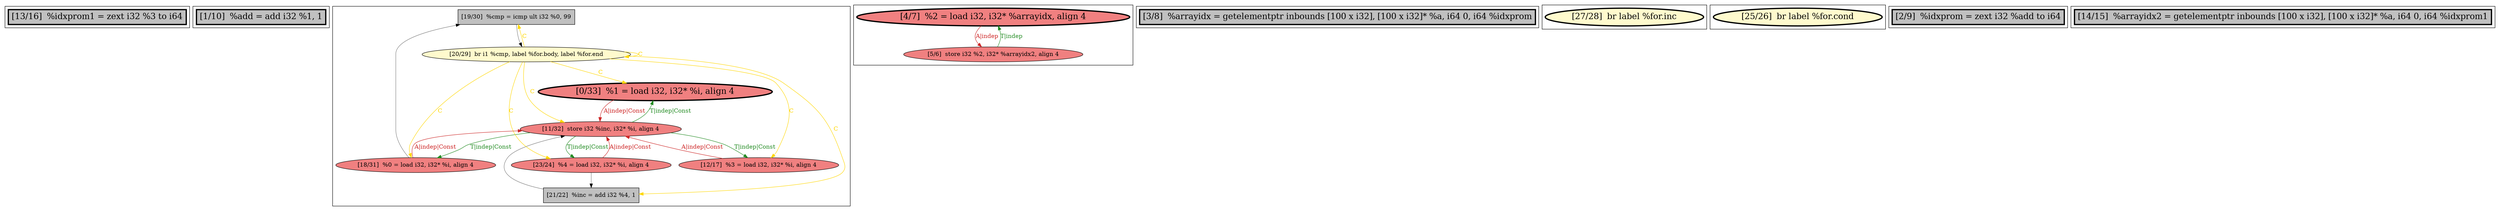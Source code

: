 
digraph G {





subgraph cluster8 {


node170 [penwidth=3.0,fontsize=20,fillcolor=grey,label="[13/16]  %idxprom1 = zext i32 %3 to i64",shape=rectangle,style=filled ]



}

subgraph cluster7 {


node169 [penwidth=3.0,fontsize=20,fillcolor=grey,label="[1/10]  %add = add i32 %1, 1",shape=rectangle,style=filled ]



}

subgraph cluster6 {


node168 [fillcolor=grey,label="[19/30]  %cmp = icmp ult i32 %0, 99",shape=rectangle,style=filled ]
node167 [fillcolor=lightcoral,label="[12/17]  %3 = load i32, i32* %i, align 4",shape=ellipse,style=filled ]
node162 [fillcolor=lightcoral,label="[11/32]  store i32 %inc, i32* %i, align 4",shape=ellipse,style=filled ]
node161 [fillcolor=grey,label="[21/22]  %inc = add i32 %4, 1",shape=rectangle,style=filled ]
node163 [fillcolor=lightcoral,label="[23/24]  %4 = load i32, i32* %i, align 4",shape=ellipse,style=filled ]
node164 [fillcolor=lemonchiffon,label="[20/29]  br i1 %cmp, label %for.body, label %for.end",shape=ellipse,style=filled ]
node165 [fillcolor=lightcoral,label="[18/31]  %0 = load i32, i32* %i, align 4",shape=ellipse,style=filled ]
node166 [penwidth=3.0,fontsize=20,fillcolor=lightcoral,label="[0/33]  %1 = load i32, i32* %i, align 4",shape=ellipse,style=filled ]

node164->node168 [style=solid,color=gold,label="C",penwidth=1.0,fontcolor=gold ]
node168->node164 [style=solid,color=black,label="",penwidth=0.5,fontcolor=black ]
node164->node166 [style=solid,color=gold,label="C",penwidth=1.0,fontcolor=gold ]
node164->node165 [style=solid,color=gold,label="C",penwidth=1.0,fontcolor=gold ]
node161->node162 [style=solid,color=black,label="",penwidth=0.5,fontcolor=black ]
node166->node162 [style=solid,color=firebrick3,label="A|indep|Const",penwidth=1.0,fontcolor=firebrick3 ]
node163->node161 [style=solid,color=black,label="",penwidth=0.5,fontcolor=black ]
node167->node162 [style=solid,color=firebrick3,label="A|indep|Const",penwidth=1.0,fontcolor=firebrick3 ]
node162->node166 [style=solid,color=forestgreen,label="T|indep|Const",penwidth=1.0,fontcolor=forestgreen ]
node162->node163 [style=solid,color=forestgreen,label="T|indep|Const",penwidth=1.0,fontcolor=forestgreen ]
node165->node168 [style=solid,color=black,label="",penwidth=0.5,fontcolor=black ]
node164->node167 [style=solid,color=gold,label="C",penwidth=1.0,fontcolor=gold ]
node162->node165 [style=solid,color=forestgreen,label="T|indep|Const",penwidth=1.0,fontcolor=forestgreen ]
node165->node162 [style=solid,color=firebrick3,label="A|indep|Const",penwidth=1.0,fontcolor=firebrick3 ]
node164->node161 [style=solid,color=gold,label="C",penwidth=1.0,fontcolor=gold ]
node163->node162 [style=solid,color=firebrick3,label="A|indep|Const",penwidth=1.0,fontcolor=firebrick3 ]
node162->node167 [style=solid,color=forestgreen,label="T|indep|Const",penwidth=1.0,fontcolor=forestgreen ]
node164->node164 [style=solid,color=gold,label="C",penwidth=1.0,fontcolor=gold ]
node164->node162 [style=solid,color=gold,label="C",penwidth=1.0,fontcolor=gold ]
node164->node163 [style=solid,color=gold,label="C",penwidth=1.0,fontcolor=gold ]


}

subgraph cluster0 {


node155 [penwidth=3.0,fontsize=20,fillcolor=lightcoral,label="[4/7]  %2 = load i32, i32* %arrayidx, align 4",shape=ellipse,style=filled ]
node154 [fillcolor=lightcoral,label="[5/6]  store i32 %2, i32* %arrayidx2, align 4",shape=ellipse,style=filled ]

node154->node155 [style=solid,color=forestgreen,label="T|indep",penwidth=1.0,fontcolor=forestgreen ]
node155->node154 [style=solid,color=firebrick3,label="A|indep",penwidth=1.0,fontcolor=firebrick3 ]


}

subgraph cluster5 {


node160 [penwidth=3.0,fontsize=20,fillcolor=grey,label="[3/8]  %arrayidx = getelementptr inbounds [100 x i32], [100 x i32]* %a, i64 0, i64 %idxprom",shape=rectangle,style=filled ]



}

subgraph cluster1 {


node156 [penwidth=3.0,fontsize=20,fillcolor=lemonchiffon,label="[27/28]  br label %for.inc",shape=ellipse,style=filled ]



}

subgraph cluster2 {


node157 [penwidth=3.0,fontsize=20,fillcolor=lemonchiffon,label="[25/26]  br label %for.cond",shape=ellipse,style=filled ]



}

subgraph cluster3 {


node158 [penwidth=3.0,fontsize=20,fillcolor=grey,label="[2/9]  %idxprom = zext i32 %add to i64",shape=rectangle,style=filled ]



}

subgraph cluster4 {


node159 [penwidth=3.0,fontsize=20,fillcolor=grey,label="[14/15]  %arrayidx2 = getelementptr inbounds [100 x i32], [100 x i32]* %a, i64 0, i64 %idxprom1",shape=rectangle,style=filled ]



}

}
